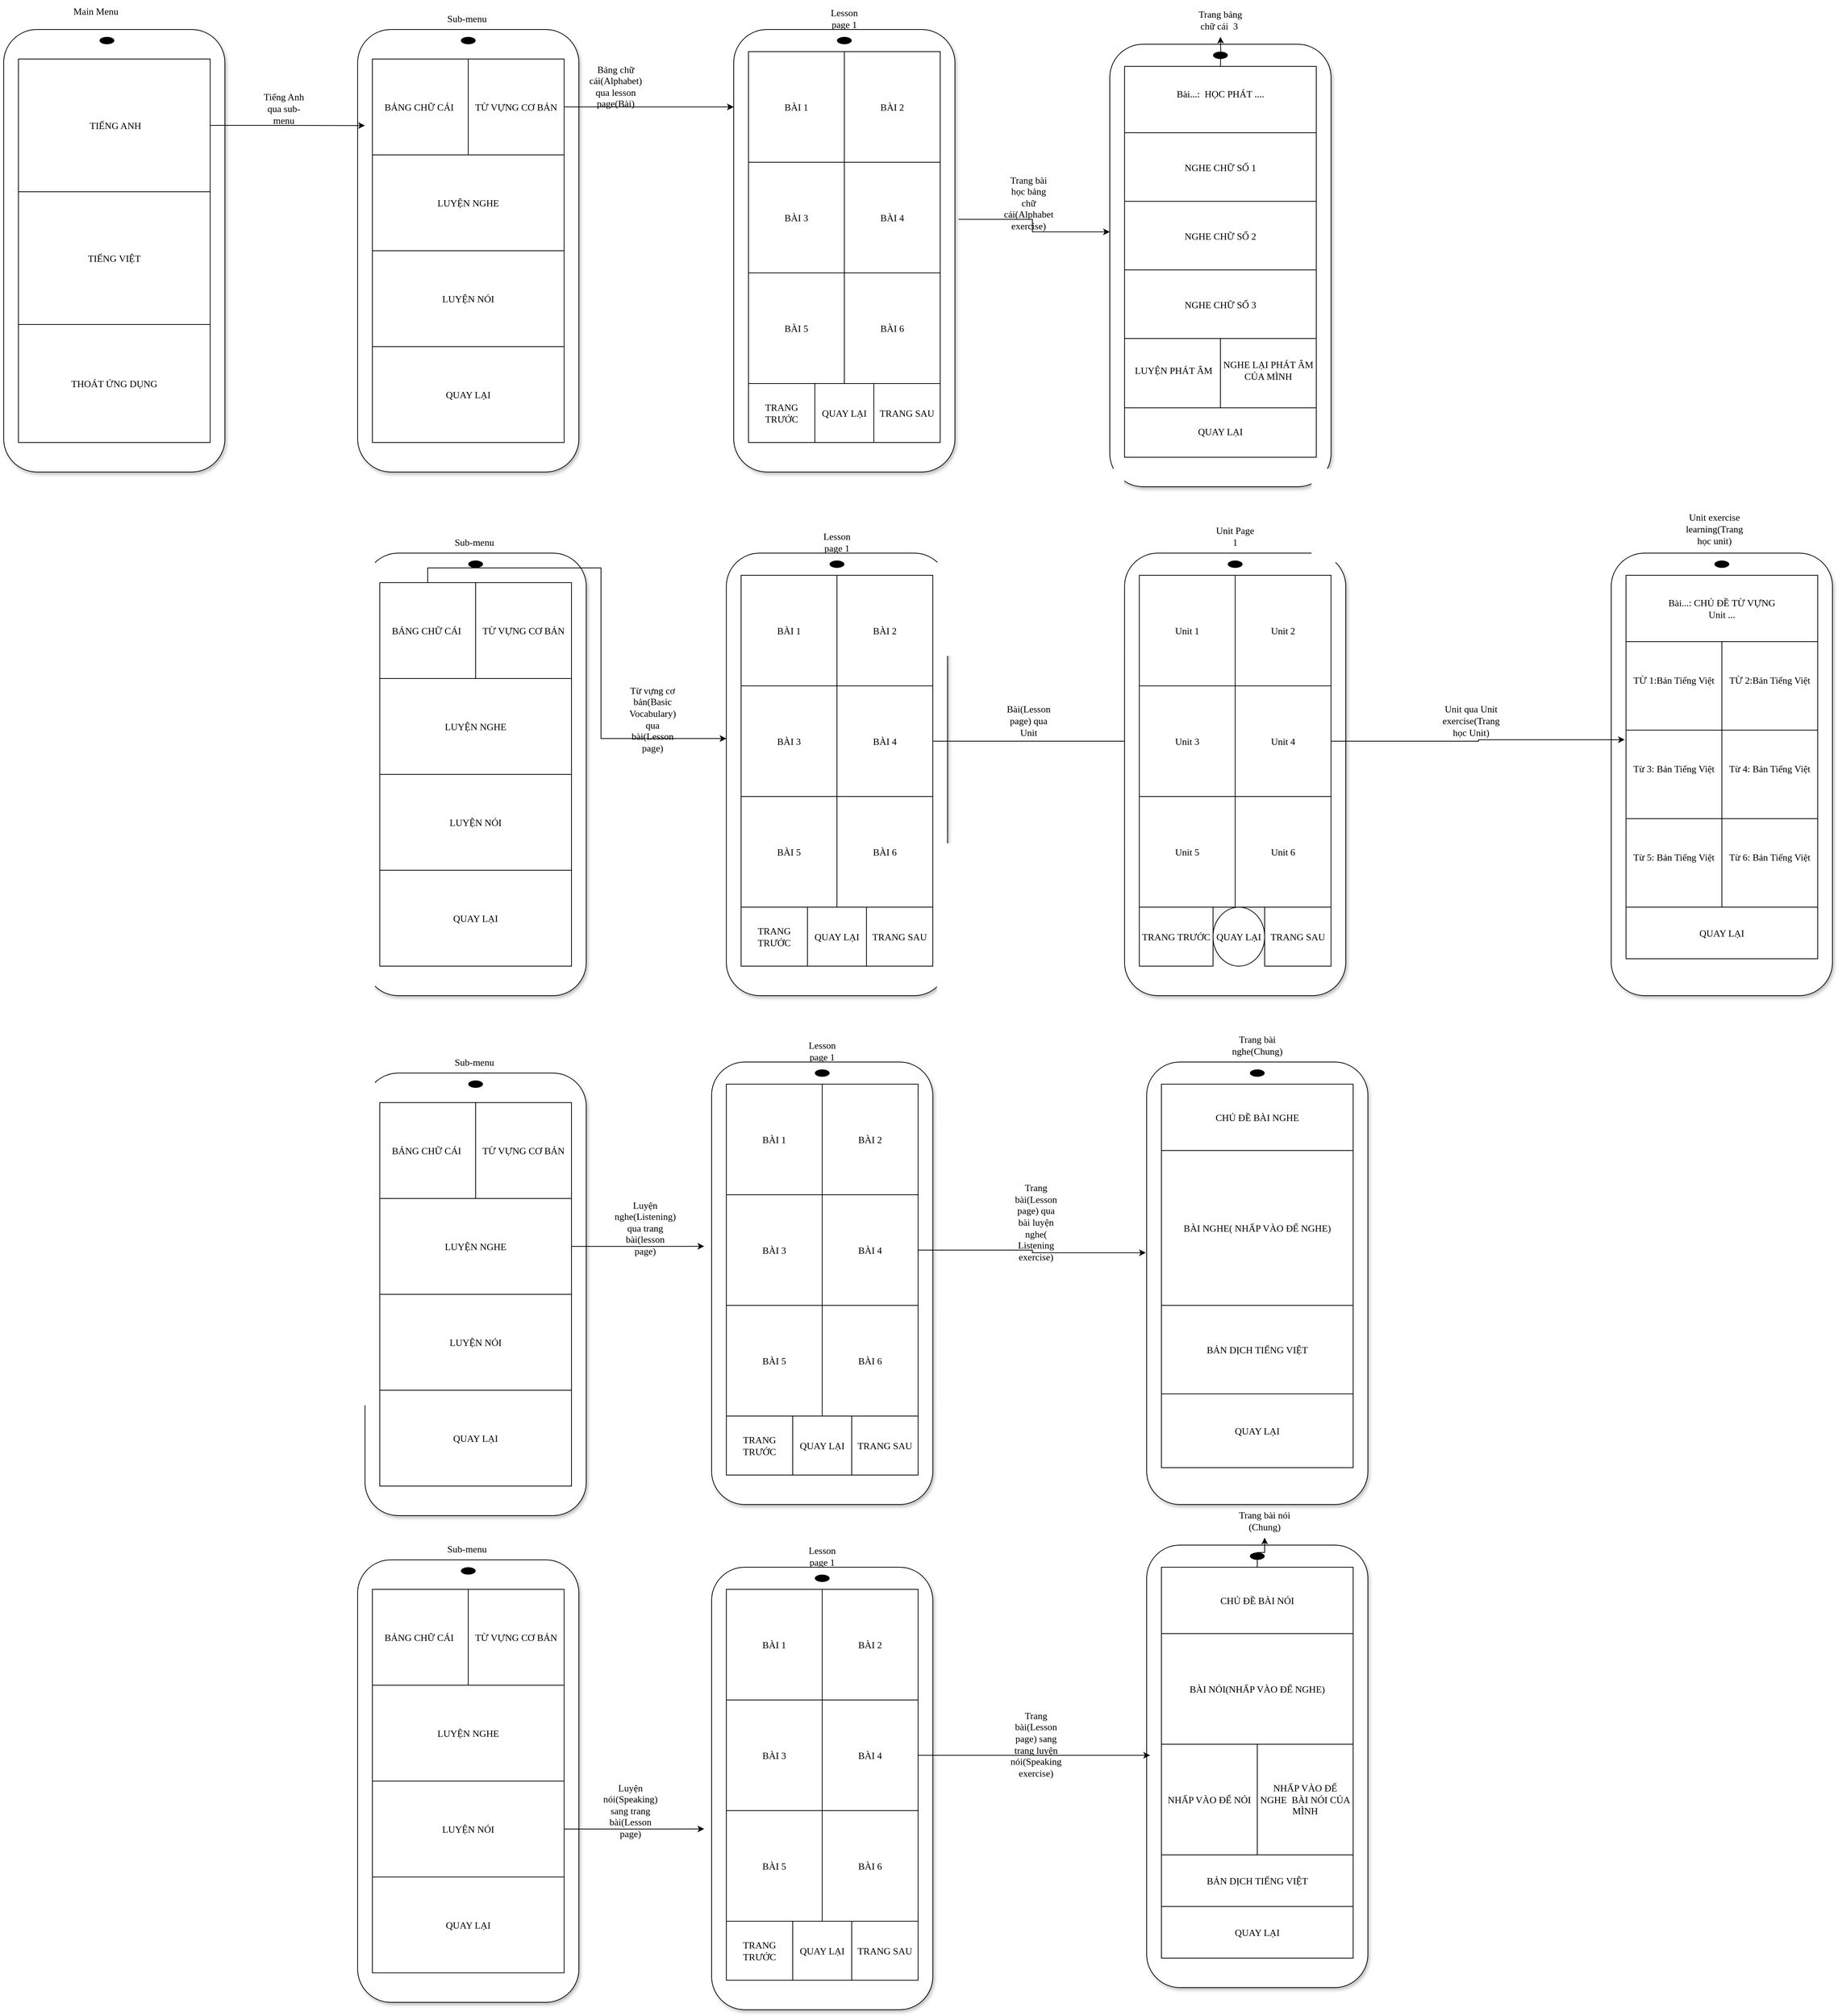 <mxfile version="28.2.1">
  <diagram name="Page-1" id="ixJSkVkBwFZioYLOljhV">
    <mxGraphModel dx="2135" dy="937" grid="1" gridSize="10" guides="1" tooltips="1" connect="1" arrows="1" fold="1" page="1" pageScale="1" pageWidth="827" pageHeight="1169" math="0" shadow="0">
      <root>
        <mxCell id="0" />
        <mxCell id="1" parent="0" />
        <mxCell id="qoUrT7d6lG7RUCfjTTM9-2" style="rounded=1;whiteSpace=wrap;html=1;fillColor=#FFFFFF;strokeColor=#000000;shadow=1;fontFamily=Times New Roman;fontSize=13;" parent="1" vertex="1">
          <mxGeometry x="100" y="140" width="300" height="600" as="geometry" />
        </mxCell>
        <mxCell id="qoUrT7d6lG7RUCfjTTM9-3" value="" style="rounded=0;whiteSpace=wrap;html=1;fillColor=#f5f5f5;strokeColor=#666666;fontFamily=Times New Roman;fontSize=13;fontColor=#333333;" parent="1" vertex="1">
          <mxGeometry x="120" y="180" width="260" height="520" as="geometry" />
        </mxCell>
        <mxCell id="qoUrT7d6lG7RUCfjTTM9-4" style="shape=ellipse;whiteSpace=wrap;html=1;fillColor=#000000;strokeColor=none;fontFamily=Times New Roman;fontSize=13;" parent="1" vertex="1">
          <mxGeometry x="230" y="150" width="20" height="10" as="geometry" />
        </mxCell>
        <mxCell id="qoUrT7d6lG7RUCfjTTM9-13" value="&lt;font&gt;&amp;nbsp;TIẾNG ANH&lt;/font&gt;" style="rounded=0;whiteSpace=wrap;html=1;fontFamily=Times New Roman;fontSize=13;" parent="1" vertex="1">
          <mxGeometry x="120" y="180" width="260" height="180" as="geometry" />
        </mxCell>
        <mxCell id="qoUrT7d6lG7RUCfjTTM9-16" value="TIẾNG VIỆT" style="rounded=0;whiteSpace=wrap;html=1;fontFamily=Times New Roman;fontSize=13;" parent="1" vertex="1">
          <mxGeometry x="120" y="360" width="260" height="180" as="geometry" />
        </mxCell>
        <mxCell id="qoUrT7d6lG7RUCfjTTM9-18" value="THOÁT ỨNG DỤNG" style="rounded=0;whiteSpace=wrap;html=1;fontFamily=Times New Roman;fontSize=13;" parent="1" vertex="1">
          <mxGeometry x="120" y="540" width="260" height="160" as="geometry" />
        </mxCell>
        <mxCell id="qoUrT7d6lG7RUCfjTTM9-20" value="Main Menu" style="text;html=1;align=center;verticalAlign=middle;whiteSpace=wrap;rounded=0;fontFamily=Times New Roman;fontSize=13;" parent="1" vertex="1">
          <mxGeometry x="160" y="100" width="130" height="30" as="geometry" />
        </mxCell>
        <mxCell id="qoUrT7d6lG7RUCfjTTM9-21" style="rounded=1;whiteSpace=wrap;html=1;fillColor=#FFFFFF;strokeColor=#000000;shadow=1;fontFamily=Times New Roman;fontSize=13;" parent="1" vertex="1">
          <mxGeometry x="580" y="140" width="300" height="600" as="geometry" />
        </mxCell>
        <mxCell id="qoUrT7d6lG7RUCfjTTM9-22" style="shape=ellipse;whiteSpace=wrap;html=1;fillColor=#000000;strokeColor=none;fontFamily=Times New Roman;fontSize=13;" parent="1" vertex="1">
          <mxGeometry x="720" y="150" width="20" height="10" as="geometry" />
        </mxCell>
        <mxCell id="qoUrT7d6lG7RUCfjTTM9-24" style="rounded=0;whiteSpace=wrap;html=1;fillColor=#F5F5F5;strokeColor=none;fontFamily=Times New Roman;fontSize=13;" parent="1" vertex="1">
          <mxGeometry x="600" y="180" width="260" height="520" as="geometry" />
        </mxCell>
        <mxCell id="qoUrT7d6lG7RUCfjTTM9-26" value="LUYỆN NGHE" style="rounded=0;whiteSpace=wrap;html=1;fontFamily=Times New Roman;fontSize=13;" parent="1" vertex="1">
          <mxGeometry x="600" y="310" width="260" height="130" as="geometry" />
        </mxCell>
        <mxCell id="qoUrT7d6lG7RUCfjTTM9-27" value="LUYỆN NÓI" style="rounded=0;whiteSpace=wrap;html=1;fontFamily=Times New Roman;fontSize=13;" parent="1" vertex="1">
          <mxGeometry x="600" y="440" width="260" height="130" as="geometry" />
        </mxCell>
        <mxCell id="qoUrT7d6lG7RUCfjTTM9-30" value="QUAY LẠI" style="rounded=0;whiteSpace=wrap;html=1;fontFamily=Times New Roman;fontSize=13;" parent="1" vertex="1">
          <mxGeometry x="600" y="570" width="260" height="130" as="geometry" />
        </mxCell>
        <mxCell id="qoUrT7d6lG7RUCfjTTM9-32" value="BẢNG CHỮ CÁI&amp;nbsp;" style="rounded=0;whiteSpace=wrap;html=1;fontFamily=Times New Roman;fontSize=13;" parent="1" vertex="1">
          <mxGeometry x="600" y="180" width="130" height="130" as="geometry" />
        </mxCell>
        <mxCell id="qoUrT7d6lG7RUCfjTTM9-34" value="TỪ VỰNG CƠ BẢN" style="rounded=0;whiteSpace=wrap;html=1;fontFamily=Times New Roman;fontSize=13;" parent="1" vertex="1">
          <mxGeometry x="730" y="180" width="130" height="130" as="geometry" />
        </mxCell>
        <mxCell id="qoUrT7d6lG7RUCfjTTM9-35" value="Sub-menu&amp;nbsp;" style="text;html=1;align=center;verticalAlign=middle;whiteSpace=wrap;rounded=0;fontFamily=Times New Roman;fontSize=13;" parent="1" vertex="1">
          <mxGeometry x="700" y="110" width="60" height="30" as="geometry" />
        </mxCell>
        <mxCell id="qoUrT7d6lG7RUCfjTTM9-36" style="rounded=1;whiteSpace=wrap;html=1;fillColor=#FFFFFF;strokeColor=#000000;shadow=1;fontFamily=Times New Roman;fontSize=13;" parent="1" vertex="1">
          <mxGeometry x="1090" y="140" width="300" height="600" as="geometry" />
        </mxCell>
        <mxCell id="qoUrT7d6lG7RUCfjTTM9-37" style="rounded=0;whiteSpace=wrap;html=1;fillColor=#F5F5F5;strokeColor=none;fontFamily=Times New Roman;fontSize=13;" parent="1" vertex="1">
          <mxGeometry x="1110" y="170" width="260" height="520" as="geometry" />
        </mxCell>
        <mxCell id="qoUrT7d6lG7RUCfjTTM9-38" value="BÀI 1" style="rounded=0;whiteSpace=wrap;html=1;fontFamily=Times New Roman;fontSize=13;" parent="1" vertex="1">
          <mxGeometry x="1110" y="170" width="130" height="150" as="geometry" />
        </mxCell>
        <mxCell id="qoUrT7d6lG7RUCfjTTM9-39" value="BÀI 2" style="rounded=0;whiteSpace=wrap;html=1;fontFamily=Times New Roman;fontSize=13;" parent="1" vertex="1">
          <mxGeometry x="1240" y="170" width="130" height="150" as="geometry" />
        </mxCell>
        <mxCell id="qoUrT7d6lG7RUCfjTTM9-40" value="BÀI 3" style="rounded=0;whiteSpace=wrap;html=1;fontFamily=Times New Roman;fontSize=13;" parent="1" vertex="1">
          <mxGeometry x="1110" y="320" width="130" height="150" as="geometry" />
        </mxCell>
        <mxCell id="qoUrT7d6lG7RUCfjTTM9-41" value="BÀI 4" style="rounded=0;whiteSpace=wrap;html=1;fontFamily=Times New Roman;fontSize=13;" parent="1" vertex="1">
          <mxGeometry x="1240" y="320" width="130" height="150" as="geometry" />
        </mxCell>
        <mxCell id="qoUrT7d6lG7RUCfjTTM9-42" value="BÀI 5" style="rounded=0;whiteSpace=wrap;html=1;fontFamily=Times New Roman;fontSize=13;" parent="1" vertex="1">
          <mxGeometry x="1110" y="470" width="130" height="150" as="geometry" />
        </mxCell>
        <mxCell id="qoUrT7d6lG7RUCfjTTM9-43" value="BÀI 6" style="rounded=0;whiteSpace=wrap;html=1;fontFamily=Times New Roman;fontSize=13;" parent="1" vertex="1">
          <mxGeometry x="1240" y="470" width="130" height="150" as="geometry" />
        </mxCell>
        <mxCell id="qoUrT7d6lG7RUCfjTTM9-45" value="TRANG TRƯỚC" style="rounded=0;whiteSpace=wrap;html=1;fontFamily=Times New Roman;fontSize=13;" parent="1" vertex="1">
          <mxGeometry x="1110" y="620" width="90" height="80" as="geometry" />
        </mxCell>
        <mxCell id="qoUrT7d6lG7RUCfjTTM9-46" value="TRANG SAU" style="rounded=0;whiteSpace=wrap;html=1;fontFamily=Times New Roman;fontSize=13;" parent="1" vertex="1">
          <mxGeometry x="1280" y="620" width="90" height="80" as="geometry" />
        </mxCell>
        <mxCell id="qoUrT7d6lG7RUCfjTTM9-47" value="Lesson page 1" style="text;html=1;align=center;verticalAlign=middle;whiteSpace=wrap;rounded=0;fontFamily=Times New Roman;fontSize=13;" parent="1" vertex="1">
          <mxGeometry x="1210" y="110" width="60" height="30" as="geometry" />
        </mxCell>
        <mxCell id="qoUrT7d6lG7RUCfjTTM9-49" style="shape=ellipse;whiteSpace=wrap;html=1;fillColor=#000000;strokeColor=none;fontFamily=Times New Roman;fontSize=13;" parent="1" vertex="1">
          <mxGeometry x="1230" y="150" width="20" height="10" as="geometry" />
        </mxCell>
        <mxCell id="qoUrT7d6lG7RUCfjTTM9-86" style="rounded=1;whiteSpace=wrap;html=1;fillColor=#FFFFFF;strokeColor=#000000;shadow=1;fontFamily=Times New Roman;fontSize=13;" parent="1" vertex="1">
          <mxGeometry x="1650" y="1540" width="300" height="600" as="geometry" />
        </mxCell>
        <mxCell id="qoUrT7d6lG7RUCfjTTM9-87" style="shape=ellipse;whiteSpace=wrap;html=1;fillColor=#000000;strokeColor=none;fontFamily=Times New Roman;fontSize=13;" parent="1" vertex="1">
          <mxGeometry x="1790" y="1550" width="20" height="10" as="geometry" />
        </mxCell>
        <mxCell id="qoUrT7d6lG7RUCfjTTM9-88" style="rounded=0;whiteSpace=wrap;html=1;fillColor=#F5F5F5;strokeColor=none;fontFamily=Times New Roman;fontSize=13;" parent="1" vertex="1">
          <mxGeometry x="1670" y="1570" width="260" height="520" as="geometry" />
        </mxCell>
        <mxCell id="qoUrT7d6lG7RUCfjTTM9-89" value="Trang bài nghe(Chung)&lt;div&gt;&lt;div&gt;&lt;br&gt;&lt;/div&gt;&lt;/div&gt;" style="text;html=1;align=center;verticalAlign=middle;whiteSpace=wrap;rounded=0;fontFamily=Times New Roman;fontSize=13;" parent="1" vertex="1">
          <mxGeometry x="1770" y="1510" width="60" height="30" as="geometry" />
        </mxCell>
        <mxCell id="qoUrT7d6lG7RUCfjTTM9-90" value="CHỦ ĐỀ BÀI NGHE" style="rounded=0;whiteSpace=wrap;html=1;fontFamily=Times New Roman;fontSize=13;" parent="1" vertex="1">
          <mxGeometry x="1670" y="1570" width="260" height="90" as="geometry" />
        </mxCell>
        <mxCell id="qoUrT7d6lG7RUCfjTTM9-91" value="BÀI NGHE( NHẤP VÀO ĐỂ NGHE)" style="rounded=0;whiteSpace=wrap;html=1;fontFamily=Times New Roman;fontSize=13;" parent="1" vertex="1">
          <mxGeometry x="1670" y="1660" width="260" height="210" as="geometry" />
        </mxCell>
        <mxCell id="qoUrT7d6lG7RUCfjTTM9-92" value="BẢN DỊCH TIẾNG VIỆT" style="rounded=0;whiteSpace=wrap;html=1;fontFamily=Times New Roman;fontSize=13;" parent="1" vertex="1">
          <mxGeometry x="1670" y="1870" width="260" height="120" as="geometry" />
        </mxCell>
        <mxCell id="qoUrT7d6lG7RUCfjTTM9-94" style="rounded=1;whiteSpace=wrap;html=1;fillColor=#FFFFFF;strokeColor=#000000;shadow=1;fontFamily=Times New Roman;fontSize=13;" parent="1" vertex="1">
          <mxGeometry x="1650" y="2195" width="300" height="600" as="geometry" />
        </mxCell>
        <mxCell id="qoUrT7d6lG7RUCfjTTM9-95" style="shape=ellipse;whiteSpace=wrap;html=1;fillColor=#000000;strokeColor=none;fontFamily=Times New Roman;fontSize=13;" parent="1" vertex="1">
          <mxGeometry x="1790" y="2205" width="20" height="10" as="geometry" />
        </mxCell>
        <mxCell id="qoUrT7d6lG7RUCfjTTM9-96" style="rounded=0;whiteSpace=wrap;html=1;fillColor=#F5F5F5;strokeColor=none;fontFamily=Times New Roman;fontSize=13;" parent="1" vertex="1">
          <mxGeometry x="1670" y="2225" width="260" height="520" as="geometry" />
        </mxCell>
        <mxCell id="qoUrT7d6lG7RUCfjTTM9-97" value="" style="edgeStyle=orthogonalEdgeStyle;rounded=0;orthogonalLoop=1;jettySize=auto;html=1;fontFamily=Times New Roman;fontSize=13;" parent="1" source="qoUrT7d6lG7RUCfjTTM9-98" target="qoUrT7d6lG7RUCfjTTM9-103" edge="1">
          <mxGeometry relative="1" as="geometry" />
        </mxCell>
        <mxCell id="qoUrT7d6lG7RUCfjTTM9-98" value="CHỦ ĐỀ BÀI NÓI" style="rounded=0;whiteSpace=wrap;html=1;fontFamily=Times New Roman;fontSize=13;" parent="1" vertex="1">
          <mxGeometry x="1670" y="2225" width="260" height="90" as="geometry" />
        </mxCell>
        <mxCell id="qoUrT7d6lG7RUCfjTTM9-99" value="BÀI NÓI(NHẤP VÀO ĐỂ NGHE)" style="rounded=0;whiteSpace=wrap;html=1;fontFamily=Times New Roman;fontSize=13;" parent="1" vertex="1">
          <mxGeometry x="1670" y="2315" width="260" height="150" as="geometry" />
        </mxCell>
        <mxCell id="qoUrT7d6lG7RUCfjTTM9-100" value="BẢN DỊCH TIẾNG VIỆT" style="rounded=0;whiteSpace=wrap;html=1;fontFamily=Times New Roman;fontSize=13;" parent="1" vertex="1">
          <mxGeometry x="1670" y="2615" width="260" height="70" as="geometry" />
        </mxCell>
        <mxCell id="qoUrT7d6lG7RUCfjTTM9-101" value="NHẤP VÀO ĐỂ NÓI" style="rounded=0;whiteSpace=wrap;html=1;fontFamily=Times New Roman;fontSize=13;" parent="1" vertex="1">
          <mxGeometry x="1670" y="2465" width="130" height="150" as="geometry" />
        </mxCell>
        <mxCell id="qoUrT7d6lG7RUCfjTTM9-102" value="NHẤP VÀO ĐỂ NGHE&amp;nbsp; BÀI NÓI CỦA MÌNH" style="rounded=0;whiteSpace=wrap;html=1;fontFamily=Times New Roman;fontSize=13;" parent="1" vertex="1">
          <mxGeometry x="1800" y="2465" width="130" height="150" as="geometry" />
        </mxCell>
        <mxCell id="qoUrT7d6lG7RUCfjTTM9-103" value="Trang bài nói (Chung)&lt;div&gt;&lt;div&gt;&lt;br&gt;&lt;/div&gt;&lt;/div&gt;" style="text;html=1;align=center;verticalAlign=middle;whiteSpace=wrap;rounded=0;fontFamily=Times New Roman;fontSize=13;" parent="1" vertex="1">
          <mxGeometry x="1770" y="2155" width="80" height="30" as="geometry" />
        </mxCell>
        <mxCell id="qoUrT7d6lG7RUCfjTTM9-119" value="QUAY LẠI" style="rounded=0;whiteSpace=wrap;html=1;fontFamily=Times New Roman;fontSize=13;" parent="1" vertex="1">
          <mxGeometry x="1670" y="2685" width="260" height="70" as="geometry" />
        </mxCell>
        <mxCell id="qoUrT7d6lG7RUCfjTTM9-120" value="QUAY LẠI" style="rounded=0;whiteSpace=wrap;html=1;fontFamily=Times New Roman;fontSize=13;" parent="1" vertex="1">
          <mxGeometry x="1670" y="1990" width="260" height="100" as="geometry" />
        </mxCell>
        <mxCell id="PX54fiHaZJq2f_gUCy9G-1" style="edgeStyle=orthogonalEdgeStyle;rounded=0;orthogonalLoop=1;jettySize=auto;html=1;entryX=0.033;entryY=0.217;entryDx=0;entryDy=0;entryPerimeter=0;fontFamily=Times New Roman;fontSize=13;" parent="1" source="qoUrT7d6lG7RUCfjTTM9-13" target="qoUrT7d6lG7RUCfjTTM9-21" edge="1">
          <mxGeometry relative="1" as="geometry" />
        </mxCell>
        <mxCell id="PX54fiHaZJq2f_gUCy9G-2" value="Tiếng Anh qua sub-menu&lt;div&gt;&lt;br&gt;&lt;/div&gt;" style="text;html=1;align=center;verticalAlign=middle;whiteSpace=wrap;rounded=0;fontFamily=Times New Roman;fontSize=13;" parent="1" vertex="1">
          <mxGeometry x="450" y="240" width="60" height="30" as="geometry" />
        </mxCell>
        <mxCell id="PX54fiHaZJq2f_gUCy9G-3" style="edgeStyle=orthogonalEdgeStyle;rounded=0;orthogonalLoop=1;jettySize=auto;html=1;entryX=0;entryY=0.175;entryDx=0;entryDy=0;entryPerimeter=0;fontFamily=Times New Roman;fontSize=13;" parent="1" source="qoUrT7d6lG7RUCfjTTM9-34" target="qoUrT7d6lG7RUCfjTTM9-36" edge="1">
          <mxGeometry relative="1" as="geometry" />
        </mxCell>
        <mxCell id="PX54fiHaZJq2f_gUCy9G-4" value="Bảng chữ cái(Alphabet) qua lesson page(Bài)&lt;div&gt;&lt;br&gt;&lt;/div&gt;" style="text;html=1;align=center;verticalAlign=middle;whiteSpace=wrap;rounded=0;fontFamily=Times New Roman;fontSize=13;" parent="1" vertex="1">
          <mxGeometry x="900" y="210" width="60" height="30" as="geometry" />
        </mxCell>
        <mxCell id="PX54fiHaZJq2f_gUCy9G-8" value="QUAY LẠI" style="rounded=0;whiteSpace=wrap;html=1;fontFamily=Times New Roman;fontSize=13;" parent="1" vertex="1">
          <mxGeometry x="1200" y="620" width="80" height="80" as="geometry" />
        </mxCell>
        <mxCell id="PX54fiHaZJq2f_gUCy9G-15" style="rounded=1;whiteSpace=wrap;html=1;fillColor=#FFFFFF;strokeColor=#000000;shadow=1;fontFamily=Times New Roman;fontSize=13;" parent="1" vertex="1">
          <mxGeometry x="590" y="850" width="300" height="600" as="geometry" />
        </mxCell>
        <mxCell id="PX54fiHaZJq2f_gUCy9G-16" style="shape=ellipse;whiteSpace=wrap;html=1;fillColor=#000000;strokeColor=none;fontFamily=Times New Roman;fontSize=13;" parent="1" vertex="1">
          <mxGeometry x="730" y="860" width="20" height="10" as="geometry" />
        </mxCell>
        <mxCell id="PX54fiHaZJq2f_gUCy9G-17" style="rounded=0;whiteSpace=wrap;html=1;fillColor=#F5F5F5;strokeColor=none;fontFamily=Times New Roman;fontSize=13;" parent="1" vertex="1">
          <mxGeometry x="610" y="890" width="260" height="520" as="geometry" />
        </mxCell>
        <mxCell id="PX54fiHaZJq2f_gUCy9G-18" value="LUYỆN NGHE" style="rounded=0;whiteSpace=wrap;html=1;fontFamily=Times New Roman;fontSize=13;" parent="1" vertex="1">
          <mxGeometry x="610" y="1020" width="260" height="130" as="geometry" />
        </mxCell>
        <mxCell id="PX54fiHaZJq2f_gUCy9G-19" value="LUYỆN NÓI" style="rounded=0;whiteSpace=wrap;html=1;fontFamily=Times New Roman;fontSize=13;" parent="1" vertex="1">
          <mxGeometry x="610" y="1150" width="260" height="130" as="geometry" />
        </mxCell>
        <mxCell id="PX54fiHaZJq2f_gUCy9G-20" value="QUAY LẠI" style="rounded=0;whiteSpace=wrap;html=1;fontFamily=Times New Roman;fontSize=13;" parent="1" vertex="1">
          <mxGeometry x="610" y="1280" width="260" height="130" as="geometry" />
        </mxCell>
        <mxCell id="PX54fiHaZJq2f_gUCy9G-21" value="BẢNG CHỮ CÁI&amp;nbsp;" style="rounded=0;whiteSpace=wrap;html=1;fontFamily=Times New Roman;fontSize=13;" parent="1" vertex="1">
          <mxGeometry x="610" y="890" width="130" height="130" as="geometry" />
        </mxCell>
        <mxCell id="PX54fiHaZJq2f_gUCy9G-22" value="TỪ VỰNG CƠ BẢN" style="rounded=0;whiteSpace=wrap;html=1;fontFamily=Times New Roman;fontSize=13;" parent="1" vertex="1">
          <mxGeometry x="740" y="890" width="130" height="130" as="geometry" />
        </mxCell>
        <mxCell id="PX54fiHaZJq2f_gUCy9G-23" value="Sub-menu&amp;nbsp;" style="text;html=1;align=center;verticalAlign=middle;whiteSpace=wrap;rounded=0;fontFamily=Times New Roman;fontSize=13;" parent="1" vertex="1">
          <mxGeometry x="710" y="820" width="60" height="30" as="geometry" />
        </mxCell>
        <mxCell id="PX54fiHaZJq2f_gUCy9G-24" style="rounded=1;whiteSpace=wrap;html=1;fillColor=#FFFFFF;strokeColor=#000000;shadow=1;fontFamily=Times New Roman;fontSize=13;" parent="1" vertex="1">
          <mxGeometry x="1080" y="850" width="300" height="600" as="geometry" />
        </mxCell>
        <mxCell id="PX54fiHaZJq2f_gUCy9G-25" style="rounded=0;whiteSpace=wrap;html=1;fillColor=#F5F5F5;strokeColor=none;fontFamily=Times New Roman;fontSize=13;" parent="1" vertex="1">
          <mxGeometry x="1100" y="880" width="260" height="520" as="geometry" />
        </mxCell>
        <mxCell id="PX54fiHaZJq2f_gUCy9G-26" value="BÀI 1" style="rounded=0;whiteSpace=wrap;html=1;fontFamily=Times New Roman;fontSize=13;" parent="1" vertex="1">
          <mxGeometry x="1100" y="880" width="130" height="150" as="geometry" />
        </mxCell>
        <mxCell id="PX54fiHaZJq2f_gUCy9G-27" value="BÀI 2" style="rounded=0;whiteSpace=wrap;html=1;fontFamily=Times New Roman;fontSize=13;" parent="1" vertex="1">
          <mxGeometry x="1230" y="880" width="130" height="150" as="geometry" />
        </mxCell>
        <mxCell id="PX54fiHaZJq2f_gUCy9G-28" value="BÀI 3" style="rounded=0;whiteSpace=wrap;html=1;fontFamily=Times New Roman;fontSize=13;" parent="1" vertex="1">
          <mxGeometry x="1100" y="1030" width="130" height="150" as="geometry" />
        </mxCell>
        <mxCell id="PX54fiHaZJq2f_gUCy9G-78" style="edgeStyle=orthogonalEdgeStyle;rounded=0;orthogonalLoop=1;jettySize=auto;html=1;entryX=0;entryY=0.5;entryDx=0;entryDy=0;fontFamily=Times New Roman;fontSize=13;" parent="1" source="PX54fiHaZJq2f_gUCy9G-29" target="PX54fiHaZJq2f_gUCy9G-68" edge="1">
          <mxGeometry relative="1" as="geometry" />
        </mxCell>
        <mxCell id="PX54fiHaZJq2f_gUCy9G-29" value="BÀI 4" style="rounded=0;whiteSpace=wrap;html=1;fontFamily=Times New Roman;fontSize=13;" parent="1" vertex="1">
          <mxGeometry x="1230" y="1030" width="130" height="150" as="geometry" />
        </mxCell>
        <mxCell id="PX54fiHaZJq2f_gUCy9G-30" value="BÀI 5" style="rounded=0;whiteSpace=wrap;html=1;fontFamily=Times New Roman;fontSize=13;" parent="1" vertex="1">
          <mxGeometry x="1100" y="1180" width="130" height="150" as="geometry" />
        </mxCell>
        <mxCell id="PX54fiHaZJq2f_gUCy9G-31" value="BÀI 6" style="rounded=0;whiteSpace=wrap;html=1;fontFamily=Times New Roman;fontSize=13;" parent="1" vertex="1">
          <mxGeometry x="1230" y="1180" width="130" height="150" as="geometry" />
        </mxCell>
        <mxCell id="PX54fiHaZJq2f_gUCy9G-32" value="TRANG TRƯỚC" style="rounded=0;whiteSpace=wrap;html=1;fontFamily=Times New Roman;fontSize=13;" parent="1" vertex="1">
          <mxGeometry x="1100" y="1330" width="90" height="80" as="geometry" />
        </mxCell>
        <mxCell id="PX54fiHaZJq2f_gUCy9G-33" value="TRANG SAU" style="rounded=0;whiteSpace=wrap;html=1;fontFamily=Times New Roman;fontSize=13;" parent="1" vertex="1">
          <mxGeometry x="1270" y="1330" width="90" height="80" as="geometry" />
        </mxCell>
        <mxCell id="PX54fiHaZJq2f_gUCy9G-34" value="Lesson page 1" style="text;html=1;align=center;verticalAlign=middle;whiteSpace=wrap;rounded=0;fontFamily=Times New Roman;fontSize=13;" parent="1" vertex="1">
          <mxGeometry x="1200" y="820" width="60" height="30" as="geometry" />
        </mxCell>
        <mxCell id="PX54fiHaZJq2f_gUCy9G-35" style="shape=ellipse;whiteSpace=wrap;html=1;fillColor=#000000;strokeColor=none;fontFamily=Times New Roman;fontSize=13;" parent="1" vertex="1">
          <mxGeometry x="1220" y="860" width="20" height="10" as="geometry" />
        </mxCell>
        <mxCell id="PX54fiHaZJq2f_gUCy9G-36" value="QUAY LẠI" style="rounded=0;whiteSpace=wrap;html=1;fontFamily=Times New Roman;fontSize=13;" parent="1" vertex="1">
          <mxGeometry x="1190" y="1330" width="80" height="80" as="geometry" />
        </mxCell>
        <mxCell id="PX54fiHaZJq2f_gUCy9G-37" style="edgeStyle=orthogonalEdgeStyle;rounded=0;orthogonalLoop=1;jettySize=auto;html=1;exitX=0.5;exitY=0;exitDx=0;exitDy=0;entryX=0;entryY=0.419;entryDx=0;entryDy=0;entryPerimeter=0;fontFamily=Times New Roman;fontSize=13;" parent="1" source="PX54fiHaZJq2f_gUCy9G-21" target="PX54fiHaZJq2f_gUCy9G-24" edge="1">
          <mxGeometry relative="1" as="geometry" />
        </mxCell>
        <mxCell id="PX54fiHaZJq2f_gUCy9G-38" value="Từ vựng cơ bản(Basic Vocabulary) qua bài(Lesson page)" style="text;html=1;align=center;verticalAlign=middle;whiteSpace=wrap;rounded=0;fontFamily=Times New Roman;fontSize=13;" parent="1" vertex="1">
          <mxGeometry x="950" y="1060" width="60" height="30" as="geometry" />
        </mxCell>
        <mxCell id="PX54fiHaZJq2f_gUCy9G-64" style="rounded=1;whiteSpace=wrap;html=1;fillColor=#FFFFFF;strokeColor=#000000;shadow=1;fontFamily=Times New Roman;fontSize=13;" parent="1" vertex="1">
          <mxGeometry x="1620" y="850" width="300" height="600" as="geometry" />
        </mxCell>
        <mxCell id="PX54fiHaZJq2f_gUCy9G-65" style="rounded=0;whiteSpace=wrap;html=1;fillColor=#F5F5F5;strokeColor=none;fontFamily=Times New Roman;fontSize=13;" parent="1" vertex="1">
          <mxGeometry x="1640" y="880" width="260" height="520" as="geometry" />
        </mxCell>
        <mxCell id="PX54fiHaZJq2f_gUCy9G-66" value="Unit 1" style="rounded=0;whiteSpace=wrap;html=1;fontFamily=Times New Roman;fontSize=13;" parent="1" vertex="1">
          <mxGeometry x="1640" y="880" width="130" height="150" as="geometry" />
        </mxCell>
        <mxCell id="PX54fiHaZJq2f_gUCy9G-67" value="Unit 2" style="rounded=0;whiteSpace=wrap;html=1;fontFamily=Times New Roman;fontSize=13;" parent="1" vertex="1">
          <mxGeometry x="1770" y="880" width="130" height="150" as="geometry" />
        </mxCell>
        <mxCell id="PX54fiHaZJq2f_gUCy9G-68" value="Unit&amp;nbsp;3" style="rounded=0;whiteSpace=wrap;html=1;fontFamily=Times New Roman;fontSize=13;" parent="1" vertex="1">
          <mxGeometry x="1640" y="1030" width="130" height="150" as="geometry" />
        </mxCell>
        <mxCell id="PX54fiHaZJq2f_gUCy9G-69" value="Unit 4" style="rounded=0;whiteSpace=wrap;html=1;fontFamily=Times New Roman;fontSize=13;" parent="1" vertex="1">
          <mxGeometry x="1770" y="1030" width="130" height="150" as="geometry" />
        </mxCell>
        <mxCell id="PX54fiHaZJq2f_gUCy9G-70" value="Unit&amp;nbsp;5" style="rounded=0;whiteSpace=wrap;html=1;fontFamily=Times New Roman;fontSize=13;" parent="1" vertex="1">
          <mxGeometry x="1640" y="1180" width="130" height="150" as="geometry" />
        </mxCell>
        <mxCell id="PX54fiHaZJq2f_gUCy9G-71" value="Unit&amp;nbsp;6" style="rounded=0;whiteSpace=wrap;html=1;fontFamily=Times New Roman;fontSize=13;" parent="1" vertex="1">
          <mxGeometry x="1770" y="1180" width="130" height="150" as="geometry" />
        </mxCell>
        <mxCell id="PX54fiHaZJq2f_gUCy9G-72" value="QUAY LẠI" style="ellipse;whiteSpace=wrap;html=1;fontFamily=Times New Roman;fontSize=13;" parent="1" vertex="1">
          <mxGeometry x="1740" y="1330" width="70" height="80" as="geometry" />
        </mxCell>
        <mxCell id="PX54fiHaZJq2f_gUCy9G-73" value="TRANG TRƯỚC" style="rounded=0;whiteSpace=wrap;html=1;fontFamily=Times New Roman;fontSize=13;" parent="1" vertex="1">
          <mxGeometry x="1640" y="1330" width="100" height="80" as="geometry" />
        </mxCell>
        <mxCell id="PX54fiHaZJq2f_gUCy9G-74" value="TRANG SAU" style="rounded=0;whiteSpace=wrap;html=1;fontFamily=Times New Roman;fontSize=13;" parent="1" vertex="1">
          <mxGeometry x="1810" y="1330" width="90" height="80" as="geometry" />
        </mxCell>
        <mxCell id="PX54fiHaZJq2f_gUCy9G-75" value="Unit Page 1&lt;br&gt;&lt;div&gt;&lt;br&gt;&lt;/div&gt;" style="text;html=1;align=center;verticalAlign=middle;whiteSpace=wrap;rounded=0;fontFamily=Times New Roman;fontSize=13;" parent="1" vertex="1">
          <mxGeometry x="1740" y="820" width="60" height="30" as="geometry" />
        </mxCell>
        <mxCell id="PX54fiHaZJq2f_gUCy9G-76" style="shape=ellipse;whiteSpace=wrap;html=1;fillColor=#000000;strokeColor=none;fontFamily=Times New Roman;fontSize=13;" parent="1" vertex="1">
          <mxGeometry x="1760" y="860" width="20" height="10" as="geometry" />
        </mxCell>
        <mxCell id="PX54fiHaZJq2f_gUCy9G-79" value="Bài(Lesson page) qua Unit&lt;div&gt;&lt;br&gt;&lt;/div&gt;" style="text;html=1;align=center;verticalAlign=middle;whiteSpace=wrap;rounded=0;fontFamily=Times New Roman;fontSize=13;" parent="1" vertex="1">
          <mxGeometry x="1460" y="1070" width="60" height="30" as="geometry" />
        </mxCell>
        <mxCell id="PX54fiHaZJq2f_gUCy9G-80" style="rounded=1;whiteSpace=wrap;html=1;fillColor=#FFFFFF;strokeColor=#000000;shadow=1;fontFamily=Times New Roman;fontSize=13;" parent="1" vertex="1">
          <mxGeometry x="2280" y="850" width="300" height="600" as="geometry" />
        </mxCell>
        <mxCell id="PX54fiHaZJq2f_gUCy9G-81" style="shape=ellipse;whiteSpace=wrap;html=1;fillColor=#000000;strokeColor=none;fontFamily=Times New Roman;fontSize=13;" parent="1" vertex="1">
          <mxGeometry x="2420" y="860" width="20" height="10" as="geometry" />
        </mxCell>
        <mxCell id="PX54fiHaZJq2f_gUCy9G-82" style="rounded=0;whiteSpace=wrap;html=1;fillColor=#F5F5F5;strokeColor=none;fontFamily=Times New Roman;fontSize=13;" parent="1" vertex="1">
          <mxGeometry x="2300" y="880" width="260" height="520" as="geometry" />
        </mxCell>
        <mxCell id="PX54fiHaZJq2f_gUCy9G-83" value="Bài...: CHỦ ĐỀ TỪ VỰNG&lt;div&gt;Unit ...&lt;/div&gt;" style="rounded=0;whiteSpace=wrap;html=1;fontFamily=Times New Roman;fontSize=13;" parent="1" vertex="1">
          <mxGeometry x="2300" y="880" width="260" height="90" as="geometry" />
        </mxCell>
        <mxCell id="PX54fiHaZJq2f_gUCy9G-84" value="Unit exercise learning(Trang học unit)&lt;div&gt;&lt;br&gt;&lt;/div&gt;" style="text;html=1;align=center;verticalAlign=middle;whiteSpace=wrap;rounded=0;fontFamily=Times New Roman;fontSize=13;" parent="1" vertex="1">
          <mxGeometry x="2390" y="810" width="60" height="30" as="geometry" />
        </mxCell>
        <mxCell id="PX54fiHaZJq2f_gUCy9G-85" value="TỪ 1:Bản Tiếng Việt&lt;div&gt;&lt;br&gt;&lt;/div&gt;" style="rounded=0;whiteSpace=wrap;html=1;fontFamily=Times New Roman;fontSize=13;" parent="1" vertex="1">
          <mxGeometry x="2300" y="970" width="130" height="120" as="geometry" />
        </mxCell>
        <mxCell id="PX54fiHaZJq2f_gUCy9G-86" value="TỪ 2:Bản Tiếng Việt&lt;div&gt;&lt;br&gt;&lt;/div&gt;" style="rounded=0;whiteSpace=wrap;html=1;fontFamily=Times New Roman;fontSize=13;" parent="1" vertex="1">
          <mxGeometry x="2430" y="970" width="130" height="120" as="geometry" />
        </mxCell>
        <mxCell id="PX54fiHaZJq2f_gUCy9G-87" value="Từ 3: Bản Tiếng Việt&lt;div&gt;&lt;br&gt;&lt;/div&gt;" style="rounded=0;whiteSpace=wrap;html=1;fontFamily=Times New Roman;fontSize=13;" parent="1" vertex="1">
          <mxGeometry x="2300" y="1090" width="130" height="120" as="geometry" />
        </mxCell>
        <mxCell id="PX54fiHaZJq2f_gUCy9G-88" value="Từ 4: Bản Tiếng Việt&lt;div&gt;&lt;br&gt;&lt;/div&gt;" style="rounded=0;whiteSpace=wrap;html=1;fontFamily=Times New Roman;fontSize=13;" parent="1" vertex="1">
          <mxGeometry x="2430" y="1090" width="130" height="120" as="geometry" />
        </mxCell>
        <mxCell id="PX54fiHaZJq2f_gUCy9G-89" value="Từ 5: Bản Tiếng Việt&lt;div&gt;&lt;br&gt;&lt;/div&gt;" style="rounded=0;whiteSpace=wrap;html=1;fontFamily=Times New Roman;fontSize=13;" parent="1" vertex="1">
          <mxGeometry x="2300" y="1210" width="130" height="120" as="geometry" />
        </mxCell>
        <mxCell id="PX54fiHaZJq2f_gUCy9G-90" value="Từ 6: Bản Tiếng Việt&lt;div&gt;&lt;br&gt;&lt;/div&gt;" style="rounded=0;whiteSpace=wrap;html=1;fontFamily=Times New Roman;fontSize=13;" parent="1" vertex="1">
          <mxGeometry x="2430" y="1210" width="130" height="120" as="geometry" />
        </mxCell>
        <mxCell id="PX54fiHaZJq2f_gUCy9G-91" value="QUAY LẠI" style="rounded=0;whiteSpace=wrap;html=1;fontFamily=Times New Roman;fontSize=13;" parent="1" vertex="1">
          <mxGeometry x="2300" y="1330" width="260" height="70" as="geometry" />
        </mxCell>
        <mxCell id="PX54fiHaZJq2f_gUCy9G-93" style="edgeStyle=orthogonalEdgeStyle;rounded=0;orthogonalLoop=1;jettySize=auto;html=1;exitX=1;exitY=0.5;exitDx=0;exitDy=0;entryX=-0.013;entryY=0.108;entryDx=0;entryDy=0;entryPerimeter=0;fontFamily=Times New Roman;fontSize=13;" parent="1" source="PX54fiHaZJq2f_gUCy9G-69" target="PX54fiHaZJq2f_gUCy9G-87" edge="1">
          <mxGeometry relative="1" as="geometry" />
        </mxCell>
        <mxCell id="PX54fiHaZJq2f_gUCy9G-94" value="Unit qua Unit exercise(Trang học Unit)&lt;div&gt;&lt;br&gt;&lt;/div&gt;" style="text;html=1;align=center;verticalAlign=middle;whiteSpace=wrap;rounded=0;fontFamily=Times New Roman;fontSize=13;" parent="1" vertex="1">
          <mxGeometry x="2060" y="1070" width="60" height="30" as="geometry" />
        </mxCell>
        <mxCell id="PX54fiHaZJq2f_gUCy9G-95" style="rounded=1;whiteSpace=wrap;html=1;fillColor=#FFFFFF;strokeColor=#000000;shadow=1;fontFamily=Times New Roman;fontSize=13;" parent="1" vertex="1">
          <mxGeometry x="1600" y="160" width="300" height="600" as="geometry" />
        </mxCell>
        <mxCell id="PX54fiHaZJq2f_gUCy9G-96" style="shape=ellipse;whiteSpace=wrap;html=1;fillColor=#000000;strokeColor=none;fontFamily=Times New Roman;fontSize=13;" parent="1" vertex="1">
          <mxGeometry x="1740" y="170" width="20" height="10" as="geometry" />
        </mxCell>
        <mxCell id="PX54fiHaZJq2f_gUCy9G-97" style="rounded=0;whiteSpace=wrap;html=1;fillColor=#F5F5F5;strokeColor=none;fontFamily=Times New Roman;fontSize=13;" parent="1" vertex="1">
          <mxGeometry x="1620" y="190" width="260" height="520" as="geometry" />
        </mxCell>
        <mxCell id="PX54fiHaZJq2f_gUCy9G-98" value="" style="edgeStyle=orthogonalEdgeStyle;rounded=0;orthogonalLoop=1;jettySize=auto;html=1;fontFamily=Times New Roman;fontSize=13;" parent="1" target="PX54fiHaZJq2f_gUCy9G-99" edge="1">
          <mxGeometry relative="1" as="geometry">
            <mxPoint x="1750" y="190.0" as="sourcePoint" />
          </mxGeometry>
        </mxCell>
        <mxCell id="PX54fiHaZJq2f_gUCy9G-99" value="Trang bảng chữ cái&amp;nbsp; 3&amp;nbsp;&lt;div&gt;&lt;div&gt;&lt;br&gt;&lt;/div&gt;&lt;/div&gt;" style="text;html=1;align=center;verticalAlign=middle;whiteSpace=wrap;rounded=0;fontFamily=Times New Roman;fontSize=13;" parent="1" vertex="1">
          <mxGeometry x="1710" y="120" width="80" height="30" as="geometry" />
        </mxCell>
        <mxCell id="PX54fiHaZJq2f_gUCy9G-100" value="QUAY LẠI" style="rounded=0;whiteSpace=wrap;html=1;fontFamily=Times New Roman;fontSize=13;" parent="1" vertex="1">
          <mxGeometry x="1620" y="650" width="260" height="70" as="geometry" />
        </mxCell>
        <mxCell id="PX54fiHaZJq2f_gUCy9G-101" value="Bài...:&amp;nbsp; HỌC PHÁT ....&lt;div&gt;&lt;br&gt;&lt;/div&gt;" style="rounded=0;whiteSpace=wrap;html=1;fontFamily=Times New Roman;fontSize=13;" parent="1" vertex="1">
          <mxGeometry x="1620" y="190" width="260" height="90" as="geometry" />
        </mxCell>
        <mxCell id="PX54fiHaZJq2f_gUCy9G-102" value="" style="edgeStyle=orthogonalEdgeStyle;rounded=0;orthogonalLoop=1;jettySize=auto;html=1;fontFamily=Times New Roman;fontSize=13;" parent="1" target="PX54fiHaZJq2f_gUCy9G-100" edge="1">
          <mxGeometry relative="1" as="geometry">
            <mxPoint x="1815" y="460" as="sourcePoint" />
          </mxGeometry>
        </mxCell>
        <mxCell id="PX54fiHaZJq2f_gUCy9G-103" value="&amp;nbsp;LUYỆN PHÁT ÂM" style="rounded=0;whiteSpace=wrap;html=1;fontFamily=Times New Roman;fontSize=13;" parent="1" vertex="1">
          <mxGeometry x="1620" y="550" width="130" height="103" as="geometry" />
        </mxCell>
        <mxCell id="PX54fiHaZJq2f_gUCy9G-104" value="NGHE LẠI PHÁT ÂM CỦA MÌNH" style="rounded=0;whiteSpace=wrap;html=1;fontFamily=Times New Roman;fontSize=13;" parent="1" vertex="1">
          <mxGeometry x="1750" y="550" width="130" height="103" as="geometry" />
        </mxCell>
        <mxCell id="PX54fiHaZJq2f_gUCy9G-105" value="NGHE CHỮ SỐ 1" style="rounded=0;whiteSpace=wrap;html=1;fontFamily=Times New Roman;fontSize=13;" parent="1" vertex="1">
          <mxGeometry x="1620" y="280" width="260" height="93" as="geometry" />
        </mxCell>
        <mxCell id="PX54fiHaZJq2f_gUCy9G-106" value="NGHE CHỮ SỐ 2" style="rounded=0;whiteSpace=wrap;html=1;fontFamily=Times New Roman;fontSize=13;" parent="1" vertex="1">
          <mxGeometry x="1620" y="373" width="260" height="93" as="geometry" />
        </mxCell>
        <mxCell id="PX54fiHaZJq2f_gUCy9G-107" value="NGHE CHỮ SỐ 3" style="rounded=0;whiteSpace=wrap;html=1;fontFamily=Times New Roman;fontSize=13;" parent="1" vertex="1">
          <mxGeometry x="1620" y="466" width="260" height="93" as="geometry" />
        </mxCell>
        <mxCell id="PX54fiHaZJq2f_gUCy9G-108" style="edgeStyle=orthogonalEdgeStyle;rounded=0;orthogonalLoop=1;jettySize=auto;html=1;exitX=1.016;exitY=0.429;exitDx=0;exitDy=0;entryX=0;entryY=0.424;entryDx=0;entryDy=0;entryPerimeter=0;fontFamily=Times New Roman;fontSize=13;exitPerimeter=0;" parent="1" source="qoUrT7d6lG7RUCfjTTM9-36" target="PX54fiHaZJq2f_gUCy9G-95" edge="1">
          <mxGeometry relative="1" as="geometry">
            <mxPoint x="1740" y="395" as="sourcePoint" />
          </mxGeometry>
        </mxCell>
        <mxCell id="PX54fiHaZJq2f_gUCy9G-109" value="Trang bài học bảng chữ cái(Alphabet exercise)" style="text;html=1;align=center;verticalAlign=middle;whiteSpace=wrap;rounded=0;fontFamily=Times New Roman;fontSize=13;" parent="1" vertex="1">
          <mxGeometry x="1460" y="360" width="60" height="30" as="geometry" />
        </mxCell>
        <mxCell id="PX54fiHaZJq2f_gUCy9G-110" style="rounded=1;whiteSpace=wrap;html=1;fillColor=#FFFFFF;strokeColor=#000000;shadow=1;fontFamily=Times New Roman;fontSize=13;" parent="1" vertex="1">
          <mxGeometry x="590" y="1555" width="300" height="600" as="geometry" />
        </mxCell>
        <mxCell id="PX54fiHaZJq2f_gUCy9G-111" style="shape=ellipse;whiteSpace=wrap;html=1;fillColor=#000000;strokeColor=none;fontFamily=Times New Roman;fontSize=13;" parent="1" vertex="1">
          <mxGeometry x="730" y="1565" width="20" height="10" as="geometry" />
        </mxCell>
        <mxCell id="PX54fiHaZJq2f_gUCy9G-112" style="rounded=0;whiteSpace=wrap;html=1;fillColor=#F5F5F5;strokeColor=none;fontFamily=Times New Roman;fontSize=13;" parent="1" vertex="1">
          <mxGeometry x="610" y="1595" width="260" height="520" as="geometry" />
        </mxCell>
        <mxCell id="PX54fiHaZJq2f_gUCy9G-144" style="edgeStyle=orthogonalEdgeStyle;rounded=0;orthogonalLoop=1;jettySize=auto;html=1;exitX=1;exitY=0.5;exitDx=0;exitDy=0;fontFamily=Times New Roman;fontSize=13;" parent="1" source="PX54fiHaZJq2f_gUCy9G-113" edge="1">
          <mxGeometry relative="1" as="geometry">
            <mxPoint x="1050" y="1789.857" as="targetPoint" />
          </mxGeometry>
        </mxCell>
        <mxCell id="PX54fiHaZJq2f_gUCy9G-113" value="LUYỆN NGHE" style="rounded=0;whiteSpace=wrap;html=1;fontFamily=Times New Roman;fontSize=13;" parent="1" vertex="1">
          <mxGeometry x="610" y="1725" width="260" height="130" as="geometry" />
        </mxCell>
        <mxCell id="PX54fiHaZJq2f_gUCy9G-114" value="LUYỆN NÓI" style="rounded=0;whiteSpace=wrap;html=1;fontFamily=Times New Roman;fontSize=13;" parent="1" vertex="1">
          <mxGeometry x="610" y="1855" width="260" height="130" as="geometry" />
        </mxCell>
        <mxCell id="PX54fiHaZJq2f_gUCy9G-115" value="QUAY LẠI" style="rounded=0;whiteSpace=wrap;html=1;fontFamily=Times New Roman;fontSize=13;" parent="1" vertex="1">
          <mxGeometry x="610" y="1985" width="260" height="130" as="geometry" />
        </mxCell>
        <mxCell id="PX54fiHaZJq2f_gUCy9G-116" value="BẢNG CHỮ CÁI&amp;nbsp;" style="rounded=0;whiteSpace=wrap;html=1;fontFamily=Times New Roman;fontSize=13;" parent="1" vertex="1">
          <mxGeometry x="610" y="1595" width="130" height="130" as="geometry" />
        </mxCell>
        <mxCell id="PX54fiHaZJq2f_gUCy9G-117" value="TỪ VỰNG CƠ BẢN" style="rounded=0;whiteSpace=wrap;html=1;fontFamily=Times New Roman;fontSize=13;" parent="1" vertex="1">
          <mxGeometry x="740" y="1595" width="130" height="130" as="geometry" />
        </mxCell>
        <mxCell id="PX54fiHaZJq2f_gUCy9G-118" value="Sub-menu&amp;nbsp;" style="text;html=1;align=center;verticalAlign=middle;whiteSpace=wrap;rounded=0;fontFamily=Times New Roman;fontSize=13;" parent="1" vertex="1">
          <mxGeometry x="710" y="1525" width="60" height="30" as="geometry" />
        </mxCell>
        <mxCell id="PX54fiHaZJq2f_gUCy9G-119" style="rounded=1;whiteSpace=wrap;html=1;fillColor=#FFFFFF;strokeColor=#000000;shadow=1;fontFamily=Times New Roman;fontSize=13;" parent="1" vertex="1">
          <mxGeometry x="580" y="2215" width="300" height="600" as="geometry" />
        </mxCell>
        <mxCell id="PX54fiHaZJq2f_gUCy9G-120" style="shape=ellipse;whiteSpace=wrap;html=1;fillColor=#000000;strokeColor=none;fontFamily=Times New Roman;fontSize=13;" parent="1" vertex="1">
          <mxGeometry x="720" y="2225" width="20" height="10" as="geometry" />
        </mxCell>
        <mxCell id="PX54fiHaZJq2f_gUCy9G-121" style="rounded=0;whiteSpace=wrap;html=1;fillColor=#F5F5F5;strokeColor=none;fontFamily=Times New Roman;fontSize=13;" parent="1" vertex="1">
          <mxGeometry x="600" y="2255" width="260" height="520" as="geometry" />
        </mxCell>
        <mxCell id="PX54fiHaZJq2f_gUCy9G-122" value="LUYỆN NGHE" style="rounded=0;whiteSpace=wrap;html=1;fontFamily=Times New Roman;fontSize=13;" parent="1" vertex="1">
          <mxGeometry x="600" y="2385" width="260" height="130" as="geometry" />
        </mxCell>
        <mxCell id="PX54fiHaZJq2f_gUCy9G-162" style="edgeStyle=orthogonalEdgeStyle;rounded=0;orthogonalLoop=1;jettySize=auto;html=1;exitX=1;exitY=0.5;exitDx=0;exitDy=0;fontFamily=Times New Roman;fontSize=13;" parent="1" source="PX54fiHaZJq2f_gUCy9G-123" edge="1">
          <mxGeometry relative="1" as="geometry">
            <mxPoint x="1050" y="2579.857" as="targetPoint" />
          </mxGeometry>
        </mxCell>
        <mxCell id="PX54fiHaZJq2f_gUCy9G-123" value="LUYỆN NÓI" style="rounded=0;whiteSpace=wrap;html=1;fontFamily=Times New Roman;fontSize=13;" parent="1" vertex="1">
          <mxGeometry x="600" y="2515" width="260" height="130" as="geometry" />
        </mxCell>
        <mxCell id="PX54fiHaZJq2f_gUCy9G-124" value="QUAY LẠI" style="rounded=0;whiteSpace=wrap;html=1;fontFamily=Times New Roman;fontSize=13;" parent="1" vertex="1">
          <mxGeometry x="600" y="2645" width="260" height="130" as="geometry" />
        </mxCell>
        <mxCell id="PX54fiHaZJq2f_gUCy9G-125" value="BẢNG CHỮ CÁI&amp;nbsp;" style="rounded=0;whiteSpace=wrap;html=1;fontFamily=Times New Roman;fontSize=13;" parent="1" vertex="1">
          <mxGeometry x="600" y="2255" width="130" height="130" as="geometry" />
        </mxCell>
        <mxCell id="PX54fiHaZJq2f_gUCy9G-126" value="TỪ VỰNG CƠ BẢN" style="rounded=0;whiteSpace=wrap;html=1;fontFamily=Times New Roman;fontSize=13;" parent="1" vertex="1">
          <mxGeometry x="730" y="2255" width="130" height="130" as="geometry" />
        </mxCell>
        <mxCell id="PX54fiHaZJq2f_gUCy9G-127" value="Sub-menu&amp;nbsp;" style="text;html=1;align=center;verticalAlign=middle;whiteSpace=wrap;rounded=0;fontFamily=Times New Roman;fontSize=13;" parent="1" vertex="1">
          <mxGeometry x="700" y="2185" width="60" height="30" as="geometry" />
        </mxCell>
        <mxCell id="PX54fiHaZJq2f_gUCy9G-130" value="Luyện nghe(Listening) qua trang bài(lesson page)" style="text;html=1;align=center;verticalAlign=middle;whiteSpace=wrap;rounded=0;fontFamily=Times New Roman;fontSize=13;" parent="1" vertex="1">
          <mxGeometry x="940" y="1750" width="60" height="30" as="geometry" />
        </mxCell>
        <mxCell id="PX54fiHaZJq2f_gUCy9G-131" style="rounded=1;whiteSpace=wrap;html=1;fillColor=#FFFFFF;strokeColor=#000000;shadow=1;fontFamily=Times New Roman;fontSize=13;" parent="1" vertex="1">
          <mxGeometry x="1060" y="1540" width="300" height="600" as="geometry" />
        </mxCell>
        <mxCell id="PX54fiHaZJq2f_gUCy9G-132" style="rounded=0;whiteSpace=wrap;html=1;fillColor=#F5F5F5;strokeColor=none;fontFamily=Times New Roman;fontSize=13;" parent="1" vertex="1">
          <mxGeometry x="1080" y="1570" width="260" height="520" as="geometry" />
        </mxCell>
        <mxCell id="PX54fiHaZJq2f_gUCy9G-133" value="BÀI 1" style="rounded=0;whiteSpace=wrap;html=1;fontFamily=Times New Roman;fontSize=13;" parent="1" vertex="1">
          <mxGeometry x="1080" y="1570" width="130" height="150" as="geometry" />
        </mxCell>
        <mxCell id="PX54fiHaZJq2f_gUCy9G-134" value="BÀI 2" style="rounded=0;whiteSpace=wrap;html=1;fontFamily=Times New Roman;fontSize=13;" parent="1" vertex="1">
          <mxGeometry x="1210" y="1570" width="130" height="150" as="geometry" />
        </mxCell>
        <mxCell id="PX54fiHaZJq2f_gUCy9G-135" value="BÀI 3" style="rounded=0;whiteSpace=wrap;html=1;fontFamily=Times New Roman;fontSize=13;" parent="1" vertex="1">
          <mxGeometry x="1080" y="1720" width="130" height="150" as="geometry" />
        </mxCell>
        <mxCell id="PX54fiHaZJq2f_gUCy9G-136" value="BÀI 4" style="rounded=0;whiteSpace=wrap;html=1;fontFamily=Times New Roman;fontSize=13;" parent="1" vertex="1">
          <mxGeometry x="1210" y="1720" width="130" height="150" as="geometry" />
        </mxCell>
        <mxCell id="PX54fiHaZJq2f_gUCy9G-137" value="BÀI 5" style="rounded=0;whiteSpace=wrap;html=1;fontFamily=Times New Roman;fontSize=13;" parent="1" vertex="1">
          <mxGeometry x="1080" y="1870" width="130" height="150" as="geometry" />
        </mxCell>
        <mxCell id="PX54fiHaZJq2f_gUCy9G-138" value="BÀI 6" style="rounded=0;whiteSpace=wrap;html=1;fontFamily=Times New Roman;fontSize=13;" parent="1" vertex="1">
          <mxGeometry x="1210" y="1870" width="130" height="150" as="geometry" />
        </mxCell>
        <mxCell id="PX54fiHaZJq2f_gUCy9G-139" value="TRANG TRƯỚC" style="rounded=0;whiteSpace=wrap;html=1;fontFamily=Times New Roman;fontSize=13;" parent="1" vertex="1">
          <mxGeometry x="1080" y="2020" width="90" height="80" as="geometry" />
        </mxCell>
        <mxCell id="PX54fiHaZJq2f_gUCy9G-140" value="TRANG SAU" style="rounded=0;whiteSpace=wrap;html=1;fontFamily=Times New Roman;fontSize=13;" parent="1" vertex="1">
          <mxGeometry x="1250" y="2020" width="90" height="80" as="geometry" />
        </mxCell>
        <mxCell id="PX54fiHaZJq2f_gUCy9G-141" value="Lesson page 1" style="text;html=1;align=center;verticalAlign=middle;whiteSpace=wrap;rounded=0;fontFamily=Times New Roman;fontSize=13;" parent="1" vertex="1">
          <mxGeometry x="1180" y="1510" width="60" height="30" as="geometry" />
        </mxCell>
        <mxCell id="PX54fiHaZJq2f_gUCy9G-142" style="shape=ellipse;whiteSpace=wrap;html=1;fillColor=#000000;strokeColor=none;fontFamily=Times New Roman;fontSize=13;" parent="1" vertex="1">
          <mxGeometry x="1200" y="1550" width="20" height="10" as="geometry" />
        </mxCell>
        <mxCell id="PX54fiHaZJq2f_gUCy9G-143" value="QUAY LẠI" style="rounded=0;whiteSpace=wrap;html=1;fontFamily=Times New Roman;fontSize=13;" parent="1" vertex="1">
          <mxGeometry x="1170" y="2020" width="80" height="80" as="geometry" />
        </mxCell>
        <mxCell id="PX54fiHaZJq2f_gUCy9G-146" value="Trang bài(Lesson page) qua bài luyện nghe( Listening exercise)&lt;div&gt;&lt;br&gt;&lt;/div&gt;" style="text;html=1;align=center;verticalAlign=middle;whiteSpace=wrap;rounded=0;fontFamily=Times New Roman;fontSize=13;" parent="1" vertex="1">
          <mxGeometry x="1470" y="1750" width="60" height="30" as="geometry" />
        </mxCell>
        <mxCell id="PX54fiHaZJq2f_gUCy9G-147" style="edgeStyle=orthogonalEdgeStyle;rounded=0;orthogonalLoop=1;jettySize=auto;html=1;exitX=1;exitY=0.5;exitDx=0;exitDy=0;entryX=-0.004;entryY=0.431;entryDx=0;entryDy=0;entryPerimeter=0;fontFamily=Times New Roman;fontSize=13;" parent="1" source="PX54fiHaZJq2f_gUCy9G-136" target="qoUrT7d6lG7RUCfjTTM9-86" edge="1">
          <mxGeometry relative="1" as="geometry" />
        </mxCell>
        <mxCell id="PX54fiHaZJq2f_gUCy9G-148" style="rounded=1;whiteSpace=wrap;html=1;fillColor=#FFFFFF;strokeColor=#000000;shadow=1;fontFamily=Times New Roman;fontSize=13;" parent="1" vertex="1">
          <mxGeometry x="1060" y="2225" width="300" height="600" as="geometry" />
        </mxCell>
        <mxCell id="PX54fiHaZJq2f_gUCy9G-149" style="rounded=0;whiteSpace=wrap;html=1;fillColor=#F5F5F5;strokeColor=none;fontFamily=Times New Roman;fontSize=13;" parent="1" vertex="1">
          <mxGeometry x="1080" y="2255" width="260" height="520" as="geometry" />
        </mxCell>
        <mxCell id="PX54fiHaZJq2f_gUCy9G-150" value="BÀI 1" style="rounded=0;whiteSpace=wrap;html=1;fontFamily=Times New Roman;fontSize=13;" parent="1" vertex="1">
          <mxGeometry x="1080" y="2255" width="130" height="150" as="geometry" />
        </mxCell>
        <mxCell id="PX54fiHaZJq2f_gUCy9G-151" value="BÀI 2" style="rounded=0;whiteSpace=wrap;html=1;fontFamily=Times New Roman;fontSize=13;" parent="1" vertex="1">
          <mxGeometry x="1210" y="2255" width="130" height="150" as="geometry" />
        </mxCell>
        <mxCell id="PX54fiHaZJq2f_gUCy9G-152" value="BÀI 3" style="rounded=0;whiteSpace=wrap;html=1;fontFamily=Times New Roman;fontSize=13;" parent="1" vertex="1">
          <mxGeometry x="1080" y="2405" width="130" height="150" as="geometry" />
        </mxCell>
        <mxCell id="PX54fiHaZJq2f_gUCy9G-153" value="BÀI 4" style="rounded=0;whiteSpace=wrap;html=1;fontFamily=Times New Roman;fontSize=13;" parent="1" vertex="1">
          <mxGeometry x="1210" y="2405" width="130" height="150" as="geometry" />
        </mxCell>
        <mxCell id="PX54fiHaZJq2f_gUCy9G-154" value="BÀI 5" style="rounded=0;whiteSpace=wrap;html=1;fontFamily=Times New Roman;fontSize=13;" parent="1" vertex="1">
          <mxGeometry x="1080" y="2555" width="130" height="150" as="geometry" />
        </mxCell>
        <mxCell id="PX54fiHaZJq2f_gUCy9G-155" value="BÀI 6" style="rounded=0;whiteSpace=wrap;html=1;fontFamily=Times New Roman;fontSize=13;" parent="1" vertex="1">
          <mxGeometry x="1210" y="2555" width="130" height="150" as="geometry" />
        </mxCell>
        <mxCell id="PX54fiHaZJq2f_gUCy9G-156" value="TRANG TRƯỚC" style="rounded=0;whiteSpace=wrap;html=1;fontFamily=Times New Roman;fontSize=13;" parent="1" vertex="1">
          <mxGeometry x="1080" y="2705" width="90" height="80" as="geometry" />
        </mxCell>
        <mxCell id="PX54fiHaZJq2f_gUCy9G-157" value="TRANG SAU" style="rounded=0;whiteSpace=wrap;html=1;fontFamily=Times New Roman;fontSize=13;" parent="1" vertex="1">
          <mxGeometry x="1250" y="2705" width="90" height="80" as="geometry" />
        </mxCell>
        <mxCell id="PX54fiHaZJq2f_gUCy9G-158" value="Lesson page 1" style="text;html=1;align=center;verticalAlign=middle;whiteSpace=wrap;rounded=0;fontFamily=Times New Roman;fontSize=13;" parent="1" vertex="1">
          <mxGeometry x="1180" y="2195" width="60" height="30" as="geometry" />
        </mxCell>
        <mxCell id="PX54fiHaZJq2f_gUCy9G-159" style="shape=ellipse;whiteSpace=wrap;html=1;fillColor=#000000;strokeColor=none;fontFamily=Times New Roman;fontSize=13;" parent="1" vertex="1">
          <mxGeometry x="1200" y="2235" width="20" height="10" as="geometry" />
        </mxCell>
        <mxCell id="PX54fiHaZJq2f_gUCy9G-160" value="QUAY LẠI" style="rounded=0;whiteSpace=wrap;html=1;fontFamily=Times New Roman;fontSize=13;" parent="1" vertex="1">
          <mxGeometry x="1170" y="2705" width="80" height="80" as="geometry" />
        </mxCell>
        <mxCell id="PX54fiHaZJq2f_gUCy9G-163" value="Luyện nói(Speaking) sang trang bài(Lesson page)" style="text;html=1;align=center;verticalAlign=middle;whiteSpace=wrap;rounded=0;fontFamily=Times New Roman;fontSize=13;" parent="1" vertex="1">
          <mxGeometry x="920" y="2540" width="60" height="30" as="geometry" />
        </mxCell>
        <mxCell id="PX54fiHaZJq2f_gUCy9G-164" style="edgeStyle=orthogonalEdgeStyle;rounded=0;orthogonalLoop=1;jettySize=auto;html=1;exitX=1;exitY=0.5;exitDx=0;exitDy=0;entryX=0.015;entryY=0.475;entryDx=0;entryDy=0;entryPerimeter=0;fontFamily=Times New Roman;fontSize=13;" parent="1" source="PX54fiHaZJq2f_gUCy9G-153" target="qoUrT7d6lG7RUCfjTTM9-94" edge="1">
          <mxGeometry relative="1" as="geometry" />
        </mxCell>
        <mxCell id="PX54fiHaZJq2f_gUCy9G-165" value="Trang bài(Lesson page) sang trang luyện nói(Speaking exercise)" style="text;html=1;align=center;verticalAlign=middle;whiteSpace=wrap;rounded=0;fontFamily=Times New Roman;fontSize=13;" parent="1" vertex="1">
          <mxGeometry x="1470" y="2450" width="60" height="30" as="geometry" />
        </mxCell>
      </root>
    </mxGraphModel>
  </diagram>
</mxfile>
